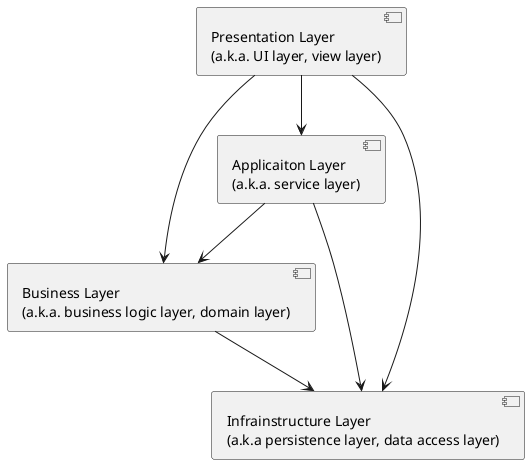 @startuml
[Presentation Layer\n(a.k.a. UI layer, view layer)] as UI
[Applicaiton Layer\n(a.k.a. service layer)] as App
[Business Layer\n(a.k.a. business logic layer, domain layer)] as Business
[Infrainstructure Layer\n(a.k.a persistence layer, data access layer)] as Infra
UI --> App
App --> Business
Business --> Infra
UI --> Business
UI --> Infra
App --> Infra
@enduml
